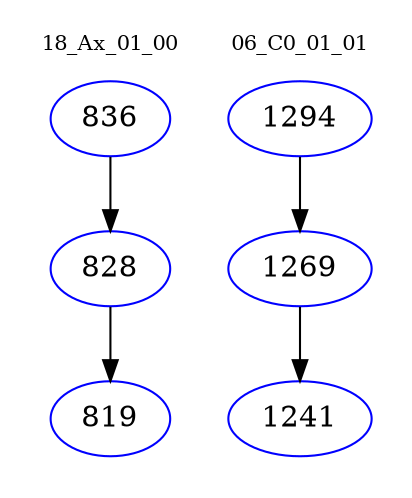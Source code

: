 digraph{
subgraph cluster_0 {
color = white
label = "18_Ax_01_00";
fontsize=10;
T0_836 [label="836", color="blue"]
T0_836 -> T0_828 [color="black"]
T0_828 [label="828", color="blue"]
T0_828 -> T0_819 [color="black"]
T0_819 [label="819", color="blue"]
}
subgraph cluster_1 {
color = white
label = "06_C0_01_01";
fontsize=10;
T1_1294 [label="1294", color="blue"]
T1_1294 -> T1_1269 [color="black"]
T1_1269 [label="1269", color="blue"]
T1_1269 -> T1_1241 [color="black"]
T1_1241 [label="1241", color="blue"]
}
}
